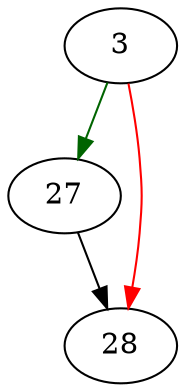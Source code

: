 strict digraph "sqlite3_appendvfs_init" {
	// Node definitions.
	3 [entry=true];
	27;
	28;

	// Edge definitions.
	3 -> 27 [
		color=darkgreen
		cond=true
	];
	3 -> 28 [
		color=red
		cond=false
	];
	27 -> 28;
}